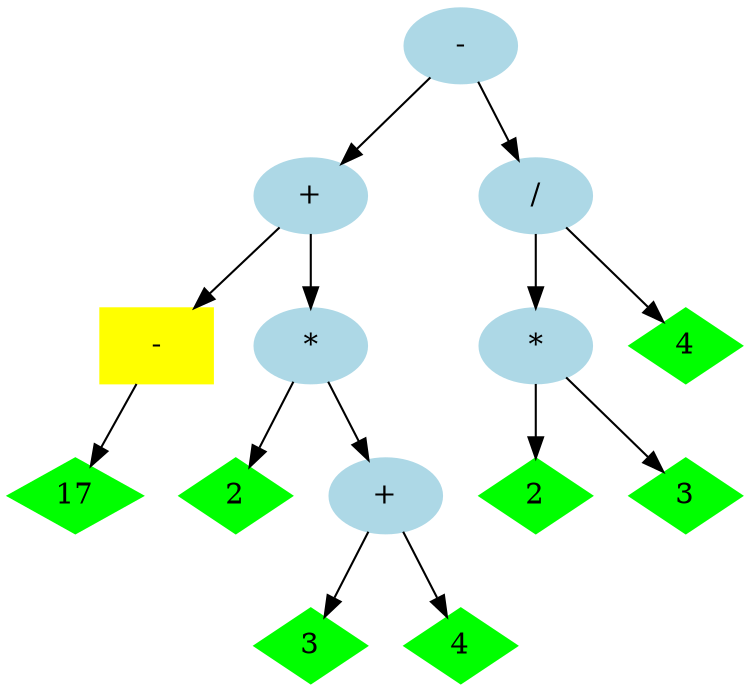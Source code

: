 digraph G {
    A [label = "-", style=filled, color=lightblue];
    B [label = "+", style=filled, color=lightblue];
    A -> B;
    C [label = "-", style=filled, color=yellow, shape = box];
    B -> C;
    D [label = "17", style=filled, color=green, shape=diamond];
    C -> D;
    E [label = "*", style=filled, color=lightblue];
    B -> E;
    F [label = "2", style=filled, color=green, shape=diamond];
    E -> F;
    G [label = "+", style=filled, color=lightblue];
    E -> G;
    H [label = "3", style=filled, color=green, shape=diamond];
    G -> H;
    I [label = "4", style=filled, color=green, shape=diamond];
    G -> I;
    J [label = "/", style=filled, color=lightblue];
    A -> J;
    K [label = "*", style=filled, color=lightblue];
    J -> K;
    L [label = "2", style=filled, color=green, shape=diamond];
    K -> L;
    M [label = "3", style=filled, color=green, shape=diamond];
    K -> M;
    N [label = "4", style=filled, color=green, shape=diamond];
    J -> N;
}
